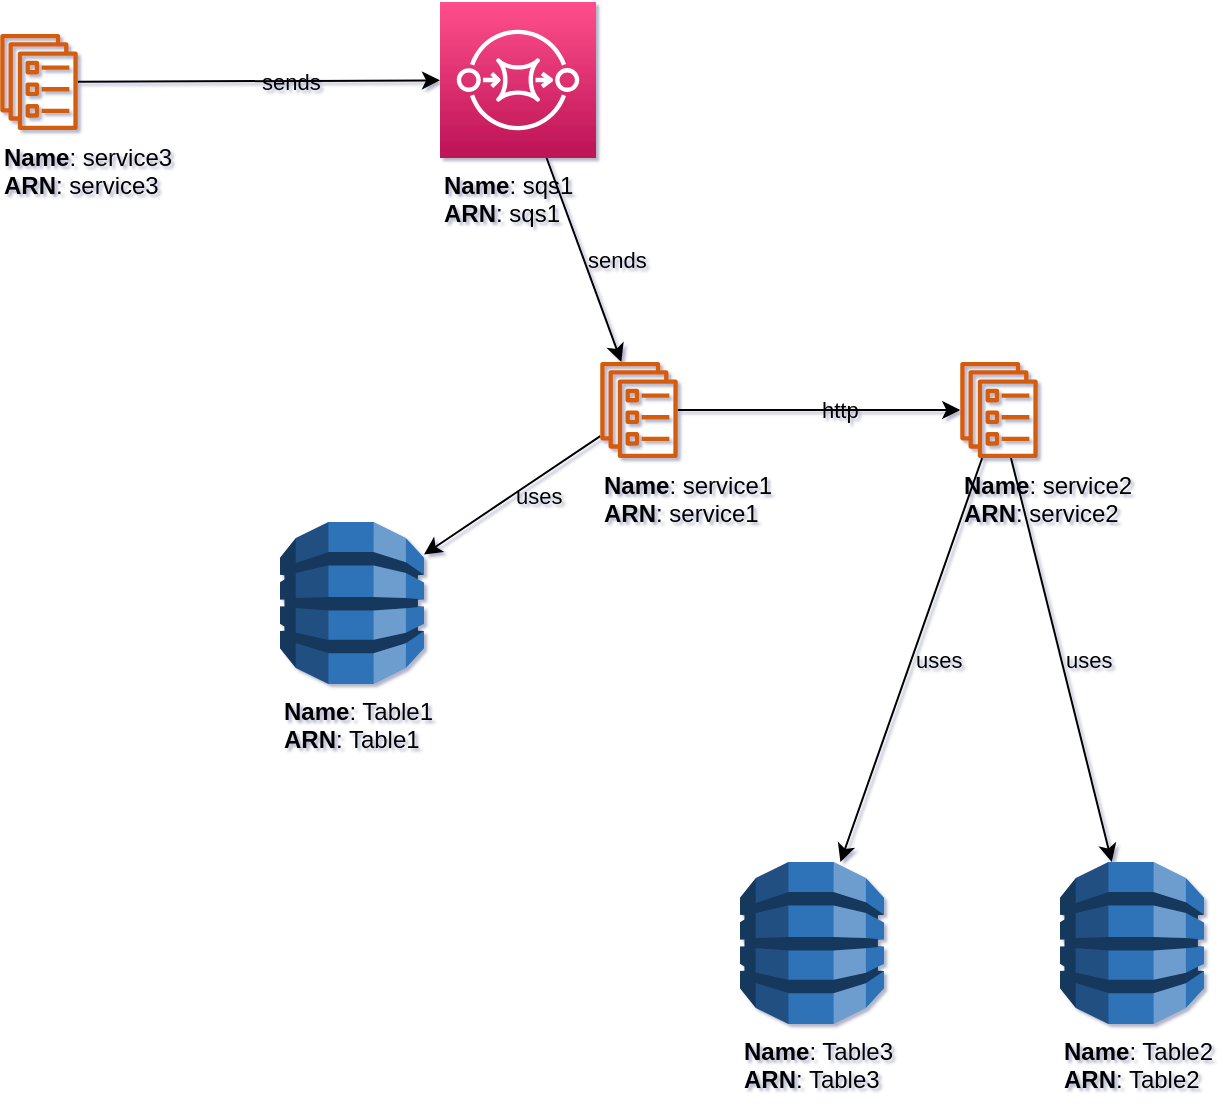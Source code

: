 <mxfile version="20.5.3" type="embed"><diagram id="diagram_1" name="AWS components"><mxGraphModel dx="1561" dy="1458" grid="1" gridSize="10" guides="1" tooltips="1" connect="1" arrows="1" fold="1" page="1" pageScale="1" pageWidth="850" pageHeight="1100" math="0" shadow="1"><root><mxCell id="0"/><mxCell id="1" parent="0"/><mxCell id="edge:ecs_service:service1:to:ecs_service:service2" style="jettySize=auto;html=1;startArrow=none;endArrow=classic;" parent="1" source="vertex:ecs_service:service1" target="vertex:ecs_service:service2" edge="2"><mxGeometry as="geometry"/></mxCell><mxCell id="label:ecs_service:service1:to:ecs_service:service2" value="http" style="edgeLabel;html=1;align=left;verticalAlign=middle;resizable=0;points=[];labelBackgroundColor=none;" parent="edge:ecs_service:service1:to:ecs_service:service2" vertex="1" connectable="0"><mxGeometry relative="1" as="geometry"><mxPoint as="offset"/></mxGeometry></mxCell><mxCell id="edge:ecs_service:service1:to:dynamo:Table1" style="jettySize=auto;html=1;startArrow=none;endArrow=classic;" parent="1" source="vertex:ecs_service:service1" target="vertex:dynamo:Table1" edge="2"><mxGeometry as="geometry"/></mxCell><mxCell id="label:ecs_service:service1:to:dynamo:Table1" value="uses" style="edgeLabel;html=1;align=left;verticalAlign=middle;resizable=0;points=[];labelBackgroundColor=none;" parent="edge:ecs_service:service1:to:dynamo:Table1" vertex="1" connectable="0"><mxGeometry relative="1" as="geometry"><mxPoint as="offset"/></mxGeometry></mxCell><mxCell id="edge:ecs_service:service2:to:dynamo:Table2" style="jettySize=auto;html=1;startArrow=none;endArrow=classic;" parent="1" source="vertex:ecs_service:service2" target="vertex:dynamo:Table2" edge="2"><mxGeometry as="geometry"/></mxCell><mxCell id="label:ecs_service:service2:to:dynamo:Table2" value="uses" style="edgeLabel;html=1;align=left;verticalAlign=middle;resizable=0;points=[];labelBackgroundColor=none;" parent="edge:ecs_service:service2:to:dynamo:Table2" vertex="1" connectable="0"><mxGeometry relative="1" as="geometry"><mxPoint as="offset"/></mxGeometry></mxCell><mxCell id="edge:ecs_service:service2:to:dynamo:Table3" style="jettySize=auto;html=1;startArrow=none;endArrow=classic;" parent="1" source="vertex:ecs_service:service2" target="vertex:dynamo:Table3" edge="2"><mxGeometry as="geometry"/></mxCell><mxCell id="label:ecs_service:service2:to:dynamo:Table3" value="uses" style="edgeLabel;html=1;align=left;verticalAlign=middle;resizable=0;points=[];labelBackgroundColor=none;" parent="edge:ecs_service:service2:to:dynamo:Table3" vertex="1" connectable="0"><mxGeometry relative="1" as="geometry"><mxPoint as="offset"/></mxGeometry></mxCell><mxCell id="edge:ecs_service:service3:to:sqs:sqs1" style="jettySize=auto;html=1;startArrow=none;endArrow=classic;" parent="1" source="vertex:ecs_service:service3" target="vertex:sqs:sqs1" edge="2"><mxGeometry as="geometry"/></mxCell><mxCell id="label:ecs_service:service3:to:sqs:sqs1" value="sends" style="edgeLabel;html=1;align=left;verticalAlign=middle;resizable=0;points=[];labelBackgroundColor=none;" parent="edge:ecs_service:service3:to:sqs:sqs1" vertex="1" connectable="0"><mxGeometry relative="1" as="geometry"><mxPoint as="offset"/></mxGeometry></mxCell><mxCell id="edge:sqs:sqs1:to:ecs_service:service1" style="jettySize=auto;html=1;startArrow=none;endArrow=classic;" parent="1" source="vertex:sqs:sqs1" target="vertex:ecs_service:service1" edge="2"><mxGeometry as="geometry"/></mxCell><mxCell id="label:sqs:sqs1:to:ecs_service:service1" value="sends" style="edgeLabel;html=1;align=left;verticalAlign=middle;resizable=0;points=[];labelBackgroundColor=none;" parent="edge:sqs:sqs1:to:ecs_service:service1" vertex="1" connectable="0"><mxGeometry relative="1" as="geometry"><mxPoint as="offset"/></mxGeometry></mxCell><mxCell id="2" value="services" parent="0"/><mxCell id="vertex:ecs_service:service1" value="&lt;b&gt;Name&lt;/b&gt;: service1&lt;BR&gt;&lt;b&gt;ARN&lt;/b&gt;: service1" style="sketch=0;outlineConnect=0;gradientColor=none;fillColor=#D45B07;strokeColor=none;dashed=0;verticalLabelPosition=bottom;verticalAlign=top;align=left;html=1;fontSize=12;fontStyle=0;aspect=fixed;pointerEvents=1;shape=mxgraph.aws4.ecs_service;" parent="2" vertex="1"><mxGeometry x="-220" y="-130" width="39" height="48" as="geometry"/></mxCell><mxCell id="vertex:ecs_service:service2" value="&lt;b&gt;Name&lt;/b&gt;: service2&lt;BR&gt;&lt;b&gt;ARN&lt;/b&gt;: service2" style="sketch=0;outlineConnect=0;gradientColor=none;fillColor=#D45B07;strokeColor=none;dashed=0;verticalLabelPosition=bottom;verticalAlign=top;align=left;html=1;fontSize=12;fontStyle=0;aspect=fixed;pointerEvents=1;shape=mxgraph.aws4.ecs_service;" parent="2" vertex="1"><mxGeometry x="-40" y="-130" width="39" height="48" as="geometry"/></mxCell><mxCell id="vertex:ecs_service:service3" value="&lt;b&gt;Name&lt;/b&gt;: service3&lt;BR&gt;&lt;b&gt;ARN&lt;/b&gt;: service3" style="sketch=0;outlineConnect=0;gradientColor=none;fillColor=#D45B07;strokeColor=none;dashed=0;verticalLabelPosition=bottom;verticalAlign=top;align=left;html=1;fontSize=12;fontStyle=0;aspect=fixed;pointerEvents=1;shape=mxgraph.aws4.ecs_service;" parent="2" vertex="1"><mxGeometry x="-520" y="-294" width="39" height="48" as="geometry"/></mxCell><mxCell id="3" value="data" parent="0"/><mxCell id="vertex:dynamo:Table1" value="&lt;b&gt;Name&lt;/b&gt;: Table1&lt;BR&gt;&lt;b&gt;ARN&lt;/b&gt;: Table1" style="outlineConnect=0;dashed=0;verticalLabelPosition=bottom;verticalAlign=top;align=left;html=1;shape=mxgraph.aws3.dynamo_db;fillColor=#2E73B8;gradientColor=none;" parent="3" vertex="1"><mxGeometry x="-380" y="-50" width="72" height="81" as="geometry"/></mxCell><mxCell id="vertex:dynamo:Table2" value="&lt;b&gt;Name&lt;/b&gt;: Table2&lt;BR&gt;&lt;b&gt;ARN&lt;/b&gt;: Table2" style="outlineConnect=0;dashed=0;verticalLabelPosition=bottom;verticalAlign=top;align=left;html=1;shape=mxgraph.aws3.dynamo_db;fillColor=#2E73B8;gradientColor=none;" parent="3" vertex="1"><mxGeometry x="10" y="120" width="72" height="81" as="geometry"/></mxCell><mxCell id="vertex:dynamo:Table3" value="&lt;b&gt;Name&lt;/b&gt;: Table3&lt;BR&gt;&lt;b&gt;ARN&lt;/b&gt;: Table3" style="outlineConnect=0;dashed=0;verticalLabelPosition=bottom;verticalAlign=top;align=left;html=1;shape=mxgraph.aws3.dynamo_db;fillColor=#2E73B8;gradientColor=none;" parent="3" vertex="1"><mxGeometry x="-150" y="120" width="72" height="81" as="geometry"/></mxCell><mxCell id="4" value="streaming" parent="0"/><mxCell id="vertex:sqs:sqs1" value="&lt;b&gt;Name&lt;/b&gt;: sqs1&lt;BR&gt;&lt;b&gt;ARN&lt;/b&gt;: sqs1" style="sketch=0;outlineConnect=0;gradientColor=#FF4F8B;gradientDirection=north;fillColor=#BC1356;strokeColor=#ffffff;dashed=0;verticalLabelPosition=bottom;verticalAlign=top;align=left;html=1;fontSize=12;fontStyle=0;aspect=fixed;shape=mxgraph.aws4.resourceIcon;resIcon=mxgraph.aws4.sqs;" parent="4" vertex="1"><mxGeometry x="-300" y="-310" width="78" height="78" as="geometry"/></mxCell></root></mxGraphModel></diagram></mxfile>